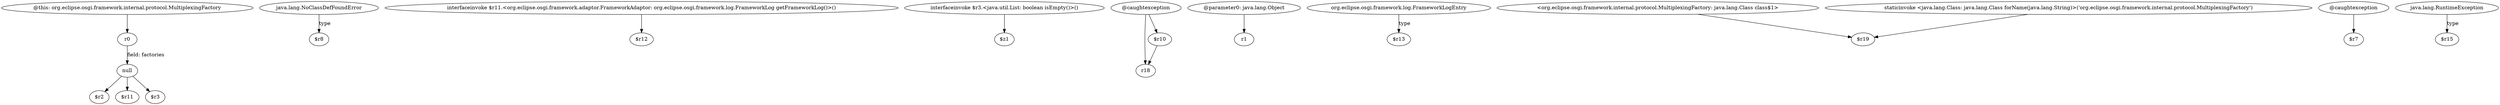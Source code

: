 digraph g {
0[label="r0"]
1[label="null"]
0->1[label="field: factories"]
2[label="java.lang.NoClassDefFoundError"]
3[label="$r8"]
2->3[label="type"]
4[label="$r2"]
1->4[label=""]
5[label="interfaceinvoke $r11.<org.eclipse.osgi.framework.adaptor.FrameworkAdaptor: org.eclipse.osgi.framework.log.FrameworkLog getFrameworkLog()>()"]
6[label="$r12"]
5->6[label=""]
7[label="@this: org.eclipse.osgi.framework.internal.protocol.MultiplexingFactory"]
7->0[label=""]
8[label="interfaceinvoke $r3.<java.util.List: boolean isEmpty()>()"]
9[label="$z1"]
8->9[label=""]
10[label="@caughtexception"]
11[label="r18"]
10->11[label=""]
12[label="@parameter0: java.lang.Object"]
13[label="r1"]
12->13[label=""]
14[label="org.eclipse.osgi.framework.log.FrameworkLogEntry"]
15[label="$r13"]
14->15[label="type"]
16[label="$r11"]
1->16[label=""]
17[label="$r10"]
17->11[label=""]
18[label="<org.eclipse.osgi.framework.internal.protocol.MultiplexingFactory: java.lang.Class class$1>"]
19[label="$r19"]
18->19[label=""]
20[label="staticinvoke <java.lang.Class: java.lang.Class forName(java.lang.String)>('org.eclipse.osgi.framework.internal.protocol.MultiplexingFactory')"]
20->19[label=""]
10->17[label=""]
21[label="@caughtexception"]
22[label="$r7"]
21->22[label=""]
23[label="$r3"]
1->23[label=""]
24[label="java.lang.RuntimeException"]
25[label="$r15"]
24->25[label="type"]
}